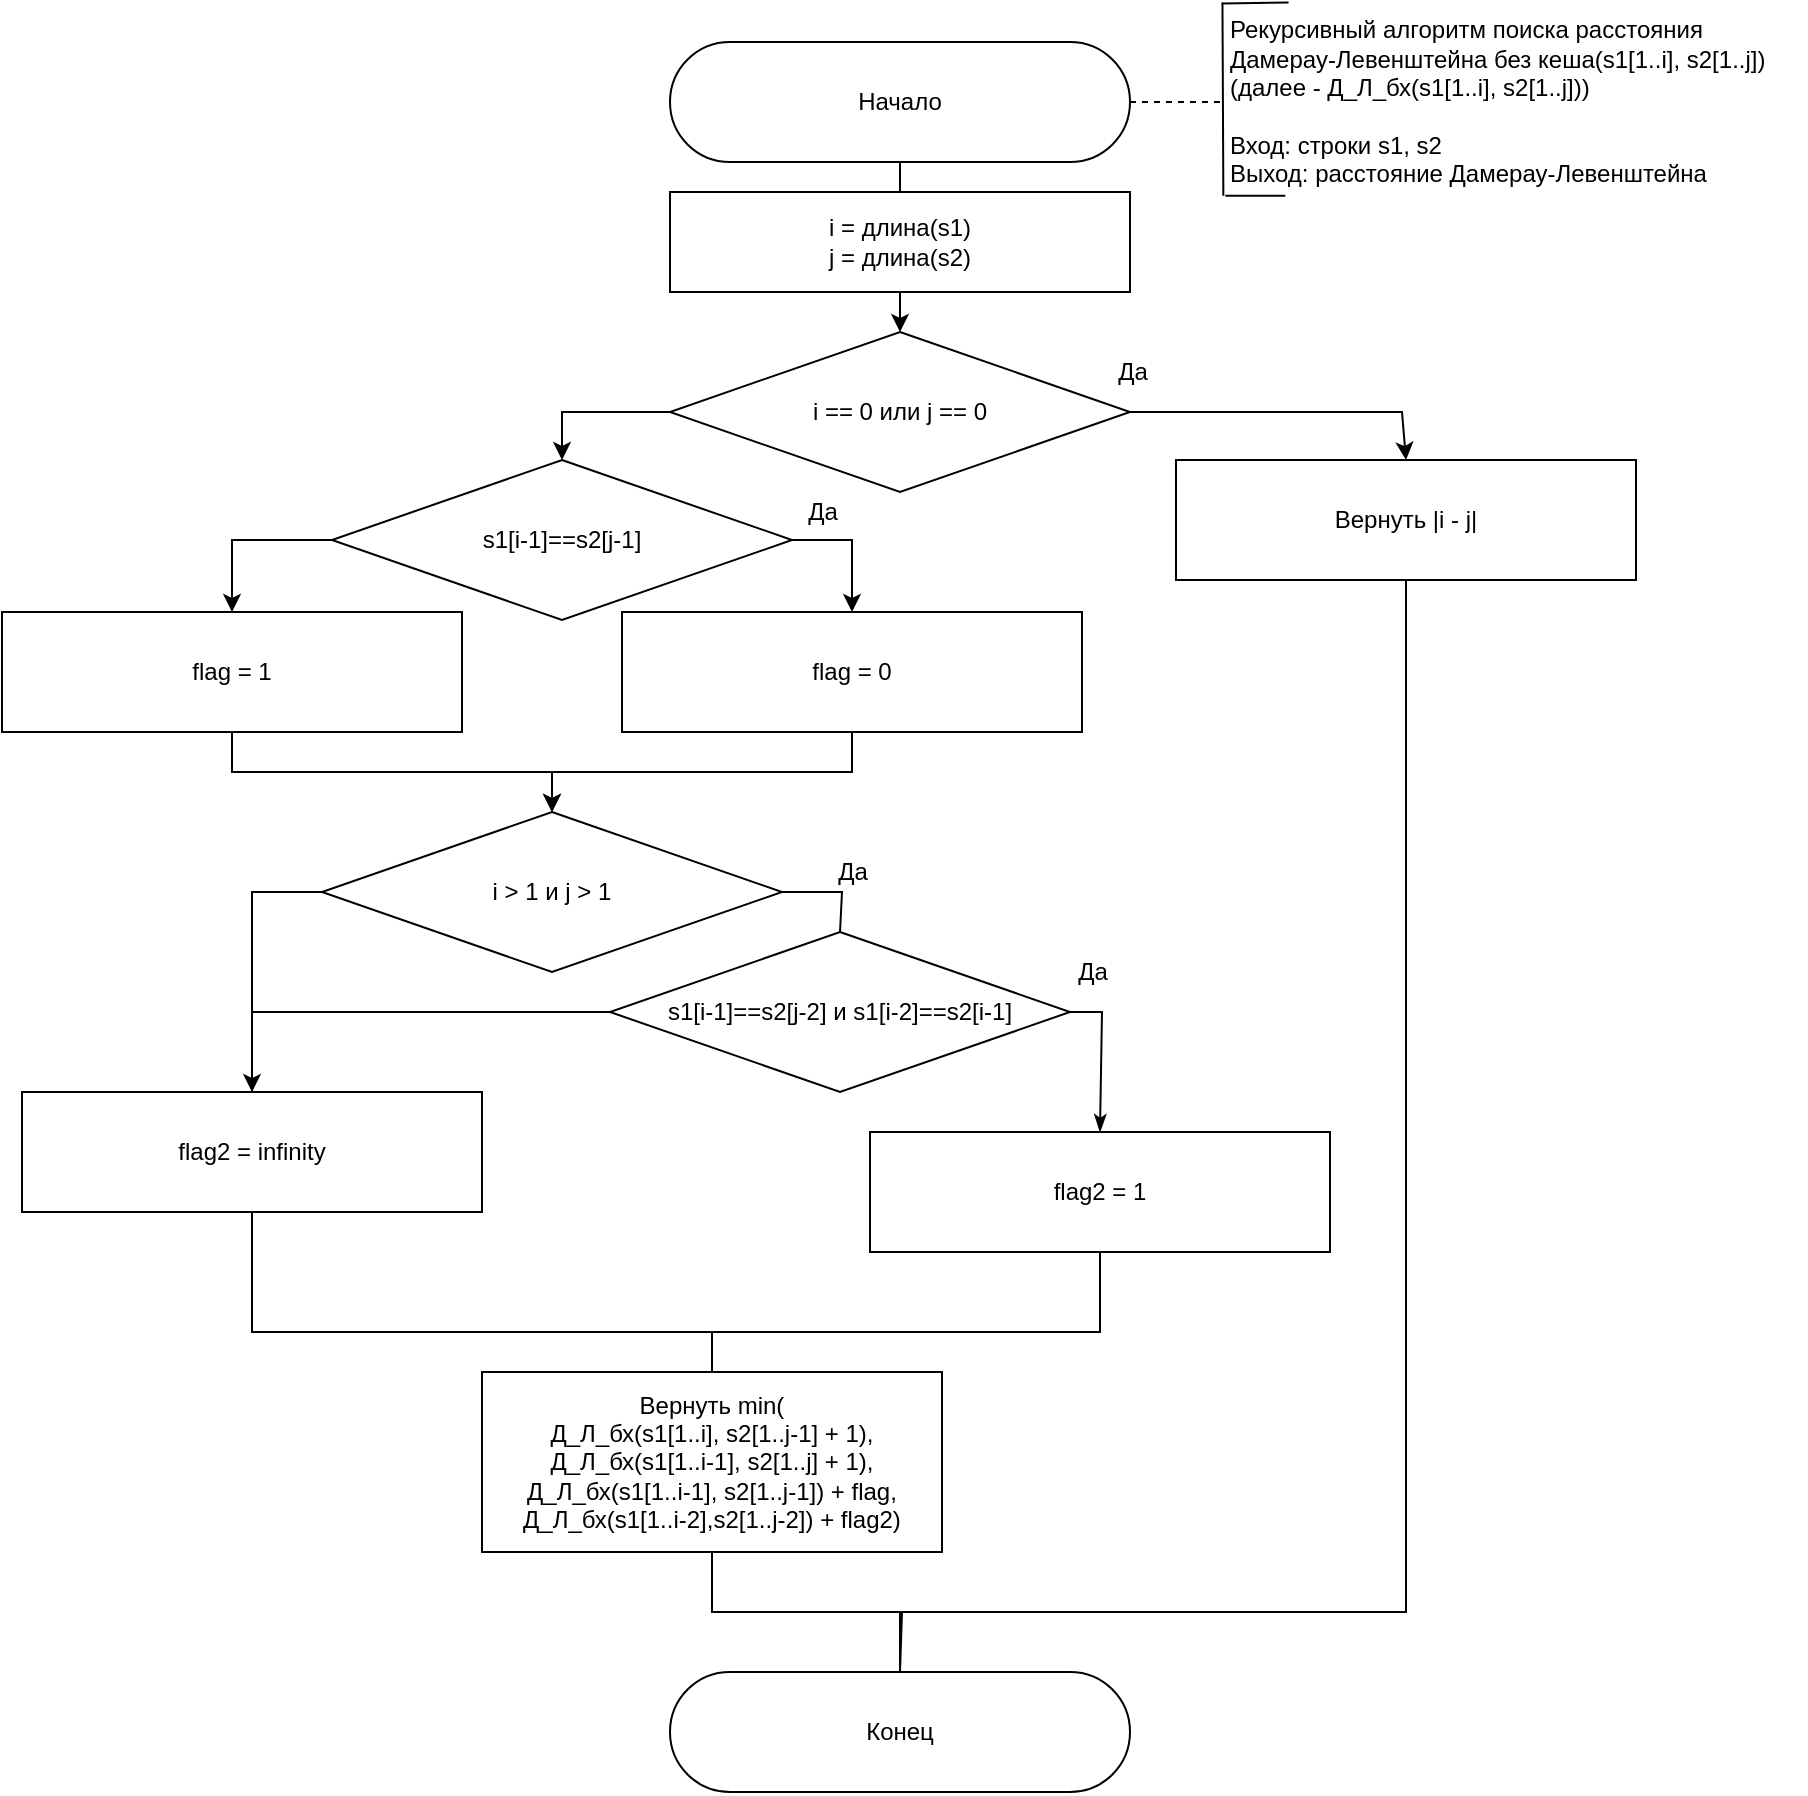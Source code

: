 <mxfile version="20.3.0" type="device"><diagram id="jJrIAG2283aZnpFpdU4C" name="Страница 1"><mxGraphModel dx="1422" dy="868" grid="1" gridSize="10" guides="1" tooltips="1" connect="1" arrows="1" fold="1" page="1" pageScale="1" pageWidth="827" pageHeight="1169" math="0" shadow="0"><root><mxCell id="0"/><mxCell id="1" parent="0"/><mxCell id="46" style="edgeStyle=none;html=1;exitX=1;exitY=0.5;exitDx=0;exitDy=0;dashed=1;endArrow=none;endFill=0;" parent="1" source="2" edge="1"><mxGeometry relative="1" as="geometry"><mxPoint x="655.68" y="101.88" as="sourcePoint"/><mxPoint x="620" y="105" as="targetPoint"/></mxGeometry></mxCell><mxCell id="2" value="Начало" style="rounded=1;whiteSpace=wrap;html=1;arcSize=50;" parent="1" vertex="1"><mxGeometry x="344" y="75" width="230" height="60" as="geometry"/></mxCell><mxCell id="11" style="edgeStyle=none;html=1;exitX=0.5;exitY=1;exitDx=0;exitDy=0;entryX=0.5;entryY=0;entryDx=0;entryDy=0;strokeColor=default;" parent="1" source="3" target="10" edge="1"><mxGeometry relative="1" as="geometry"/></mxCell><mxCell id="3" value="i = длина(s1)&lt;br&gt;j = длина(s2)" style="rounded=0;whiteSpace=wrap;html=1;" parent="1" vertex="1"><mxGeometry x="344" y="150" width="230" height="50" as="geometry"/></mxCell><mxCell id="5" value="" style="endArrow=none;html=1;strokeColor=default;entryX=0.5;entryY=1;entryDx=0;entryDy=0;exitX=0.5;exitY=0;exitDx=0;exitDy=0;" parent="1" source="3" target="2" edge="1"><mxGeometry width="50" height="50" relative="1" as="geometry"><mxPoint x="390" y="185" as="sourcePoint"/><mxPoint x="440" y="135" as="targetPoint"/></mxGeometry></mxCell><mxCell id="9" value="Рекурсивный алгоритм поиска расстояния&lt;br&gt;Дамерау-Левенштейна без кеша(s1[1..i], s2[1..j])&lt;br&gt;(далее - Д_Л_бх(s1[1..i], s2[1..j]))&lt;br&gt;&lt;br&gt;&lt;div&gt;Вход: строки s1, s2&lt;/div&gt;&lt;div&gt;Выход: расстояние Дамерау-Левенштейна&amp;nbsp;&lt;/div&gt;" style="text;html=1;align=left;verticalAlign=middle;resizable=0;points=[];autosize=1;strokeColor=none;fillColor=none;" parent="1" vertex="1"><mxGeometry x="621.68" y="55" width="290" height="100" as="geometry"/></mxCell><mxCell id="13" style="edgeStyle=none;html=1;exitX=1;exitY=0.5;exitDx=0;exitDy=0;entryX=0.5;entryY=0;entryDx=0;entryDy=0;strokeColor=default;rounded=0;" parent="1" source="10" target="12" edge="1"><mxGeometry relative="1" as="geometry"><Array as="points"><mxPoint x="710" y="260"/></Array></mxGeometry></mxCell><mxCell id="16" style="edgeStyle=none;rounded=0;html=1;exitX=0;exitY=0.5;exitDx=0;exitDy=0;entryX=0.5;entryY=0;entryDx=0;entryDy=0;strokeColor=default;" parent="1" source="10" target="23" edge="1"><mxGeometry relative="1" as="geometry"><mxPoint x="210" y="415" as="targetPoint"/><Array as="points"><mxPoint x="290" y="260"/></Array></mxGeometry></mxCell><mxCell id="10" value="i == 0 или j == 0" style="rhombus;whiteSpace=wrap;html=1;" parent="1" vertex="1"><mxGeometry x="344" y="220" width="230" height="80" as="geometry"/></mxCell><mxCell id="45" style="edgeStyle=none;rounded=0;html=1;exitX=0.5;exitY=1;exitDx=0;exitDy=0;entryX=0.5;entryY=0;entryDx=0;entryDy=0;endArrow=none;endFill=0;strokeColor=default;" parent="1" source="12" target="44" edge="1"><mxGeometry relative="1" as="geometry"><Array as="points"><mxPoint x="712" y="860"/><mxPoint x="459" y="860"/></Array></mxGeometry></mxCell><mxCell id="12" value="Вернуть |i - j|" style="rounded=0;whiteSpace=wrap;html=1;" parent="1" vertex="1"><mxGeometry x="597" y="284" width="230" height="60" as="geometry"/></mxCell><mxCell id="14" value="Да" style="text;html=1;align=center;verticalAlign=middle;resizable=0;points=[];autosize=1;strokeColor=none;fillColor=none;" parent="1" vertex="1"><mxGeometry x="560" y="230" width="30" height="20" as="geometry"/></mxCell><mxCell id="18" style="edgeStyle=none;rounded=0;html=1;exitX=1;exitY=0.5;exitDx=0;exitDy=0;entryX=0.5;entryY=0;entryDx=0;entryDy=0;strokeColor=default;" parent="1" source="23" target="17" edge="1"><mxGeometry relative="1" as="geometry"><mxPoint x="270" y="445" as="sourcePoint"/><Array as="points"><mxPoint x="435" y="324"/></Array></mxGeometry></mxCell><mxCell id="21" style="edgeStyle=none;rounded=0;html=1;exitX=0;exitY=0.5;exitDx=0;exitDy=0;entryX=0.5;entryY=0;entryDx=0;entryDy=0;strokeColor=default;" parent="1" source="23" target="20" edge="1"><mxGeometry relative="1" as="geometry"><mxPoint x="150" y="445" as="sourcePoint"/><Array as="points"><mxPoint x="125" y="324"/></Array></mxGeometry></mxCell><mxCell id="Gw_jjzwvD1p-X209ECTu-50" style="edgeStyle=orthogonalEdgeStyle;rounded=0;orthogonalLoop=1;jettySize=auto;html=1;" parent="1" source="17" target="26" edge="1"><mxGeometry relative="1" as="geometry"><Array as="points"><mxPoint x="435" y="440"/><mxPoint x="285" y="440"/></Array></mxGeometry></mxCell><mxCell id="17" value="flag = 0" style="whiteSpace=wrap;html=1;" parent="1" vertex="1"><mxGeometry x="320" y="360" width="230" height="60" as="geometry"/></mxCell><mxCell id="19" value="Да" style="text;html=1;align=center;verticalAlign=middle;resizable=0;points=[];autosize=1;strokeColor=none;fillColor=none;" parent="1" vertex="1"><mxGeometry x="405" y="300" width="30" height="20" as="geometry"/></mxCell><mxCell id="Gw_jjzwvD1p-X209ECTu-51" style="edgeStyle=orthogonalEdgeStyle;rounded=0;orthogonalLoop=1;jettySize=auto;html=1;entryX=0.5;entryY=0;entryDx=0;entryDy=0;" parent="1" source="20" target="26" edge="1"><mxGeometry relative="1" as="geometry"><Array as="points"><mxPoint x="125" y="440"/><mxPoint x="285" y="440"/></Array></mxGeometry></mxCell><mxCell id="20" value="flag = 1" style="whiteSpace=wrap;html=1;" parent="1" vertex="1"><mxGeometry x="10" y="360" width="230" height="60" as="geometry"/></mxCell><mxCell id="23" value="&lt;span&gt;s1[i-1]==s2[j-1]&lt;/span&gt;" style="rhombus;whiteSpace=wrap;html=1;" parent="1" vertex="1"><mxGeometry x="175" y="284" width="230" height="80" as="geometry"/></mxCell><mxCell id="30" style="edgeStyle=none;rounded=0;html=1;exitX=1;exitY=0.5;exitDx=0;exitDy=0;entryX=0.5;entryY=0;entryDx=0;entryDy=0;endArrow=none;endFill=0;strokeColor=default;" parent="1" source="26" target="32" edge="1"><mxGeometry relative="1" as="geometry"><mxPoint x="330" y="815" as="targetPoint"/><Array as="points"><mxPoint x="430" y="500"/></Array></mxGeometry></mxCell><mxCell id="26" value="i &amp;gt; 1 и j &amp;gt; 1" style="rhombus;whiteSpace=wrap;html=1;" parent="1" vertex="1"><mxGeometry x="170" y="460" width="230" height="80" as="geometry"/></mxCell><mxCell id="31" value="Да" style="text;html=1;align=center;verticalAlign=middle;resizable=0;points=[];autosize=1;strokeColor=none;fillColor=none;" parent="1" vertex="1"><mxGeometry x="420" y="480" width="30" height="20" as="geometry"/></mxCell><mxCell id="34" style="edgeStyle=none;rounded=0;html=1;exitX=1;exitY=0.5;exitDx=0;exitDy=0;entryX=0.5;entryY=0;entryDx=0;entryDy=0;endArrow=classicThin;endFill=1;strokeColor=default;" parent="1" source="32" target="33" edge="1"><mxGeometry relative="1" as="geometry"><Array as="points"><mxPoint x="560" y="560"/></Array></mxGeometry></mxCell><mxCell id="Gw_jjzwvD1p-X209ECTu-52" style="edgeStyle=orthogonalEdgeStyle;rounded=0;orthogonalLoop=1;jettySize=auto;html=1;entryX=0.5;entryY=0;entryDx=0;entryDy=0;" parent="1" source="32" target="35" edge="1"><mxGeometry relative="1" as="geometry"/></mxCell><mxCell id="32" value="s1[i-1]==s2[j-2] и s1[i-2]==s2[i-1]" style="rhombus;whiteSpace=wrap;html=1;" parent="1" vertex="1"><mxGeometry x="314" y="520" width="230" height="80" as="geometry"/></mxCell><mxCell id="41" style="edgeStyle=none;rounded=0;html=1;exitX=0.5;exitY=1;exitDx=0;exitDy=0;entryX=0.5;entryY=0;entryDx=0;entryDy=0;endArrow=none;endFill=0;strokeColor=default;" parent="1" source="33" target="39" edge="1"><mxGeometry relative="1" as="geometry"><Array as="points"><mxPoint x="559" y="720"/><mxPoint x="365" y="720"/></Array></mxGeometry></mxCell><mxCell id="33" value="flag2 = 1" style="whiteSpace=wrap;html=1;" parent="1" vertex="1"><mxGeometry x="444" y="620" width="230" height="60" as="geometry"/></mxCell><mxCell id="40" style="edgeStyle=none;rounded=0;html=1;exitX=0.5;exitY=1;exitDx=0;exitDy=0;entryX=0.5;entryY=0;entryDx=0;entryDy=0;endArrow=none;endFill=0;strokeColor=default;" parent="1" source="35" target="39" edge="1"><mxGeometry relative="1" as="geometry"><Array as="points"><mxPoint x="135" y="720"/><mxPoint x="365" y="720"/></Array></mxGeometry></mxCell><mxCell id="35" value="flag2 = infinity" style="whiteSpace=wrap;html=1;" parent="1" vertex="1"><mxGeometry x="20" y="600" width="230" height="60" as="geometry"/></mxCell><mxCell id="42" style="edgeStyle=none;rounded=0;html=1;exitX=0.5;exitY=1;exitDx=0;exitDy=0;endArrow=none;endFill=0;strokeColor=default;entryX=0.5;entryY=0;entryDx=0;entryDy=0;" parent="1" source="39" target="44" edge="1"><mxGeometry relative="1" as="geometry"><mxPoint x="315" y="1235" as="targetPoint"/><Array as="points"><mxPoint x="365" y="860"/><mxPoint x="460" y="860"/></Array></mxGeometry></mxCell><mxCell id="39" value="Вернуть min(&lt;br&gt;Д_Л_бх(s1[1..i], s2[1..j-1] + 1),&lt;br&gt;Д_Л_бх(s1[1..i-1], s2[1..j] + 1),&lt;br&gt;Д_Л_бх(s1[1..i-1], s2[1..j-1]) + flag,&lt;br&gt;Д_Л_бх(s1[1..i-2],s2[1..j-2]) + flag2)" style="whiteSpace=wrap;html=1;" parent="1" vertex="1"><mxGeometry x="250" y="740" width="230" height="90" as="geometry"/></mxCell><mxCell id="44" value="Конец" style="rounded=1;whiteSpace=wrap;html=1;arcSize=50;" parent="1" vertex="1"><mxGeometry x="344" y="890" width="230" height="60" as="geometry"/></mxCell><mxCell id="48" value="" style="endArrow=none;html=1;" parent="1" edge="1"><mxGeometry width="50" height="50" relative="1" as="geometry"><mxPoint x="621.68" y="151.88" as="sourcePoint"/><mxPoint x="651.68" y="151.88" as="targetPoint"/></mxGeometry></mxCell><mxCell id="49" value="" style="endArrow=none;html=1;entryX=-0.005;entryY=0.003;entryDx=0;entryDy=0;entryPerimeter=0;" parent="1" target="9" edge="1"><mxGeometry width="50" height="50" relative="1" as="geometry"><mxPoint x="620.68" y="151.88" as="sourcePoint"/><mxPoint x="671.68" y="211.88" as="targetPoint"/></mxGeometry></mxCell><mxCell id="50" value="" style="endArrow=none;html=1;exitX=-0.006;exitY=0.007;exitDx=0;exitDy=0;exitPerimeter=0;entryX=0.109;entryY=0.003;entryDx=0;entryDy=0;entryPerimeter=0;" parent="1" source="9" target="9" edge="1"><mxGeometry width="50" height="50" relative="1" as="geometry"><mxPoint x="543.36" y="61.88" as="sourcePoint"/><mxPoint x="593.36" y="11.88" as="targetPoint"/></mxGeometry></mxCell><mxCell id="Gw_jjzwvD1p-X209ECTu-54" value="" style="endArrow=none;html=1;rounded=0;exitX=0;exitY=0.5;exitDx=0;exitDy=0;entryX=0.5;entryY=0;entryDx=0;entryDy=0;" parent="1" source="26" target="35" edge="1"><mxGeometry width="50" height="50" relative="1" as="geometry"><mxPoint x="300" y="730" as="sourcePoint"/><mxPoint x="350" y="680" as="targetPoint"/><Array as="points"><mxPoint x="135" y="500"/></Array></mxGeometry></mxCell><mxCell id="Gw_jjzwvD1p-X209ECTu-55" value="Да" style="text;html=1;align=center;verticalAlign=middle;resizable=0;points=[];autosize=1;strokeColor=none;fillColor=none;" parent="1" vertex="1"><mxGeometry x="540" y="530" width="30" height="20" as="geometry"/></mxCell></root></mxGraphModel></diagram></mxfile>